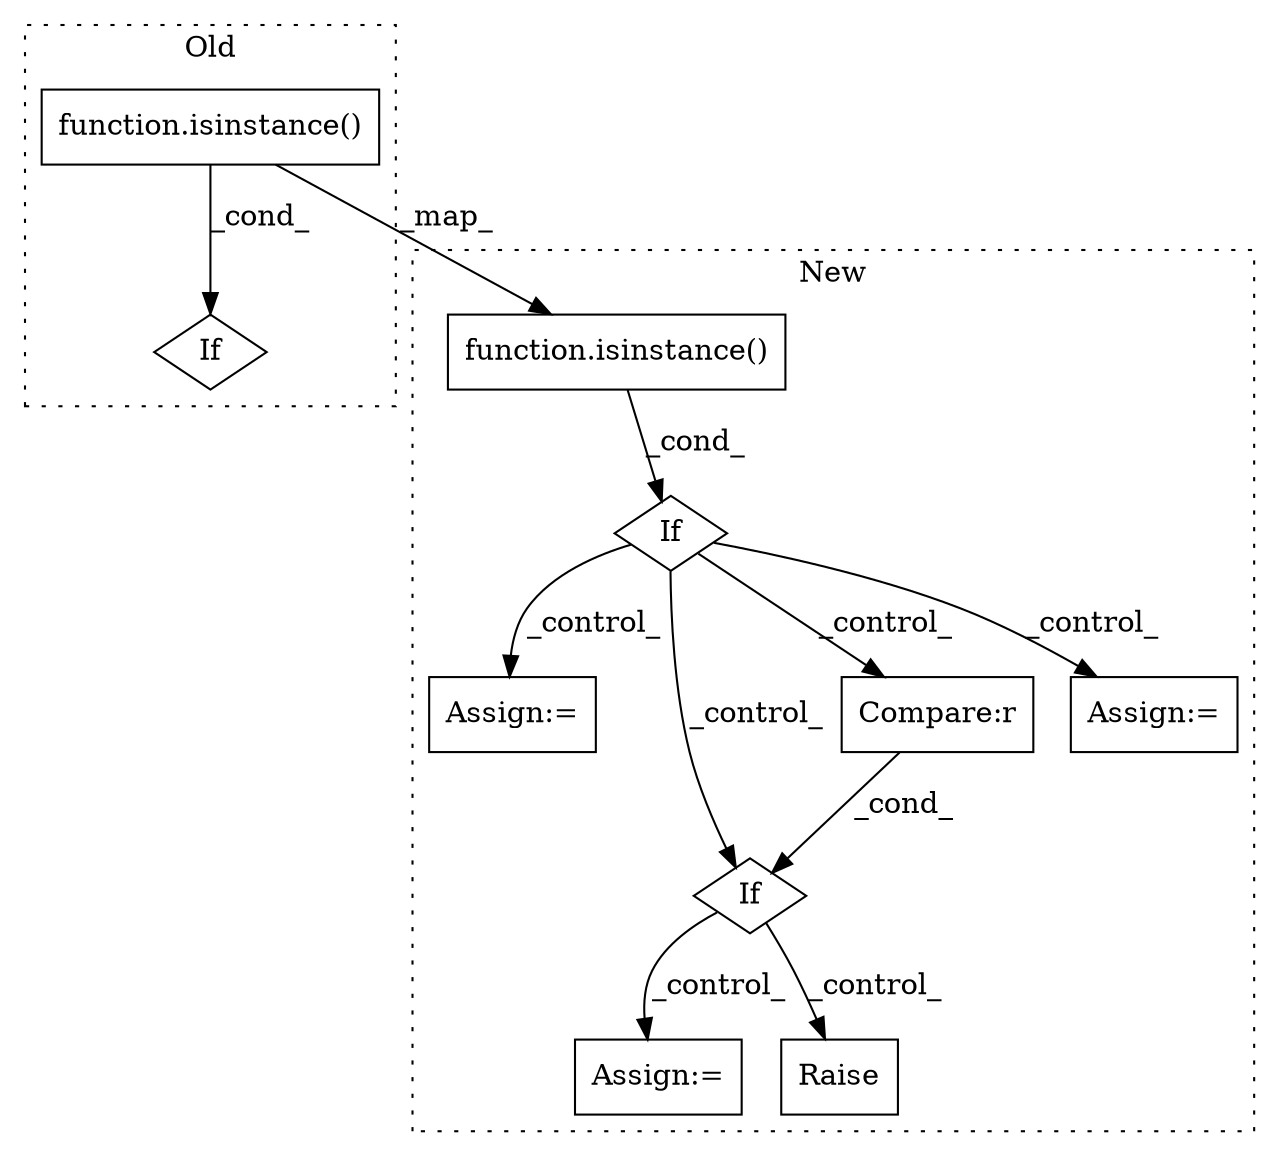 digraph G {
subgraph cluster0 {
1 [label="function.isinstance()" a="75" s="3089,3113" l="11,1" shape="box"];
7 [label="If" a="96" s="3086" l="3" shape="diamond"];
label = "Old";
style="dotted";
}
subgraph cluster1 {
2 [label="function.isinstance()" a="75" s="3104,3140" l="11,1" shape="box"];
3 [label="If" a="96" s="3101" l="3" shape="diamond"];
4 [label="Assign:=" a="68" s="3628" l="3" shape="box"];
5 [label="Assign:=" a="68" s="3363" l="3" shape="box"];
6 [label="If" a="96" s="3214" l="3" shape="diamond"];
8 [label="Compare:r" a="40" s="3217" l="31" shape="box"];
9 [label="Raise" a="91" s="3274" l="6" shape="box"];
10 [label="Assign:=" a="68" s="3661" l="3" shape="box"];
label = "New";
style="dotted";
}
1 -> 7 [label="_cond_"];
1 -> 2 [label="_map_"];
2 -> 3 [label="_cond_"];
3 -> 4 [label="_control_"];
3 -> 6 [label="_control_"];
3 -> 10 [label="_control_"];
3 -> 8 [label="_control_"];
6 -> 9 [label="_control_"];
6 -> 5 [label="_control_"];
8 -> 6 [label="_cond_"];
}